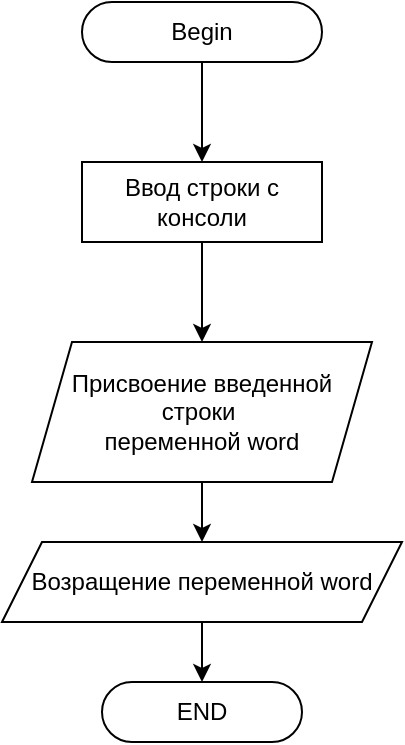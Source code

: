 <mxfile version="21.6.5" type="device">
  <diagram name="Страница 1" id="uVvRP8CS69bqcPoMI8bg">
    <mxGraphModel dx="1290" dy="574" grid="1" gridSize="10" guides="1" tooltips="1" connect="1" arrows="1" fold="1" page="1" pageScale="1" pageWidth="827" pageHeight="1169" math="0" shadow="0">
      <root>
        <mxCell id="0" />
        <mxCell id="1" parent="0" />
        <mxCell id="xleVPnC-3PazFgrdm_HD-3" style="edgeStyle=orthogonalEdgeStyle;rounded=0;orthogonalLoop=1;jettySize=auto;html=1;exitX=0.5;exitY=1;exitDx=0;exitDy=0;entryX=0.5;entryY=0;entryDx=0;entryDy=0;" edge="1" parent="1" source="xleVPnC-3PazFgrdm_HD-1" target="xleVPnC-3PazFgrdm_HD-2">
          <mxGeometry relative="1" as="geometry" />
        </mxCell>
        <mxCell id="xleVPnC-3PazFgrdm_HD-1" value="Вegin" style="rounded=1;whiteSpace=wrap;html=1;arcSize=50;" vertex="1" parent="1">
          <mxGeometry x="320" y="50" width="120" height="30" as="geometry" />
        </mxCell>
        <mxCell id="xleVPnC-3PazFgrdm_HD-7" style="edgeStyle=orthogonalEdgeStyle;rounded=0;orthogonalLoop=1;jettySize=auto;html=1;exitX=0.5;exitY=1;exitDx=0;exitDy=0;entryX=0.5;entryY=0;entryDx=0;entryDy=0;" edge="1" parent="1" source="xleVPnC-3PazFgrdm_HD-2" target="xleVPnC-3PazFgrdm_HD-6">
          <mxGeometry relative="1" as="geometry" />
        </mxCell>
        <mxCell id="xleVPnC-3PazFgrdm_HD-2" value="Ввод строки с консоли" style="rounded=0;whiteSpace=wrap;html=1;" vertex="1" parent="1">
          <mxGeometry x="320" y="130" width="120" height="40" as="geometry" />
        </mxCell>
        <mxCell id="xleVPnC-3PazFgrdm_HD-9" style="edgeStyle=orthogonalEdgeStyle;rounded=0;orthogonalLoop=1;jettySize=auto;html=1;exitX=0.5;exitY=1;exitDx=0;exitDy=0;" edge="1" parent="1" source="xleVPnC-3PazFgrdm_HD-6" target="xleVPnC-3PazFgrdm_HD-8">
          <mxGeometry relative="1" as="geometry" />
        </mxCell>
        <mxCell id="xleVPnC-3PazFgrdm_HD-6" value="Присвоение введенной строки&amp;nbsp;&lt;br&gt;переменной word" style="shape=parallelogram;perimeter=parallelogramPerimeter;whiteSpace=wrap;html=1;fixedSize=1;" vertex="1" parent="1">
          <mxGeometry x="295" y="220" width="170" height="70" as="geometry" />
        </mxCell>
        <mxCell id="xleVPnC-3PazFgrdm_HD-11" style="edgeStyle=orthogonalEdgeStyle;rounded=0;orthogonalLoop=1;jettySize=auto;html=1;exitX=0.5;exitY=1;exitDx=0;exitDy=0;entryX=0.5;entryY=0;entryDx=0;entryDy=0;" edge="1" parent="1" source="xleVPnC-3PazFgrdm_HD-8" target="xleVPnC-3PazFgrdm_HD-10">
          <mxGeometry relative="1" as="geometry" />
        </mxCell>
        <mxCell id="xleVPnC-3PazFgrdm_HD-8" value="Возращение переменной word" style="shape=parallelogram;perimeter=parallelogramPerimeter;whiteSpace=wrap;html=1;fixedSize=1;" vertex="1" parent="1">
          <mxGeometry x="280" y="320" width="200" height="40" as="geometry" />
        </mxCell>
        <mxCell id="xleVPnC-3PazFgrdm_HD-10" value="END" style="rounded=1;whiteSpace=wrap;html=1;arcSize=50;" vertex="1" parent="1">
          <mxGeometry x="330" y="390" width="100" height="30" as="geometry" />
        </mxCell>
      </root>
    </mxGraphModel>
  </diagram>
</mxfile>
